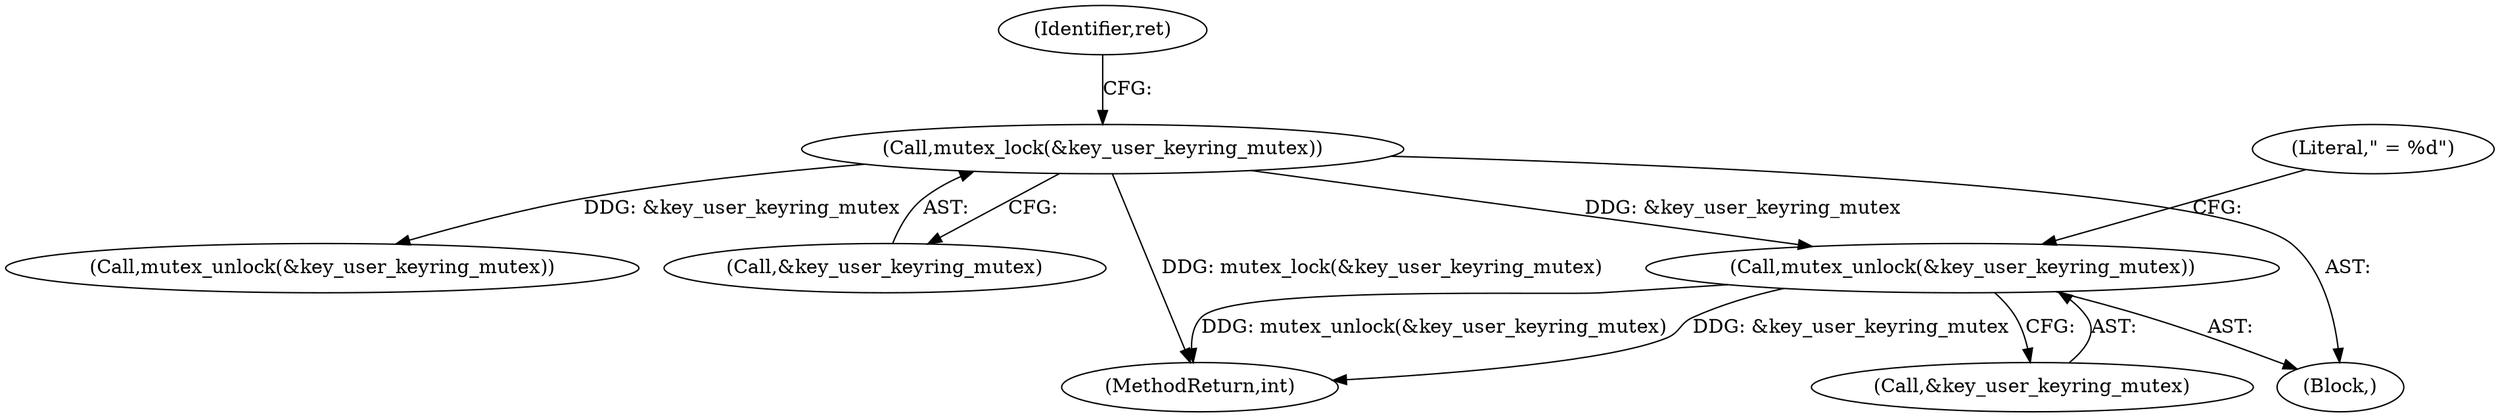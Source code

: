 digraph "0_linux_237bbd29f7a049d310d907f4b2716a7feef9abf3_1@API" {
"1000276" [label="(Call,mutex_unlock(&key_user_keyring_mutex))"];
"1000156" [label="(Call,mutex_lock(&key_user_keyring_mutex))"];
"1000284" [label="(MethodReturn,int)"];
"1000157" [label="(Call,&key_user_keyring_mutex)"];
"1000280" [label="(Literal,\" = %d\")"];
"1000277" [label="(Call,&key_user_keyring_mutex)"];
"1000276" [label="(Call,mutex_unlock(&key_user_keyring_mutex))"];
"1000156" [label="(Call,mutex_lock(&key_user_keyring_mutex))"];
"1000106" [label="(Block,)"];
"1000262" [label="(Call,mutex_unlock(&key_user_keyring_mutex))"];
"1000160" [label="(Identifier,ret)"];
"1000276" -> "1000106"  [label="AST: "];
"1000276" -> "1000277"  [label="CFG: "];
"1000277" -> "1000276"  [label="AST: "];
"1000280" -> "1000276"  [label="CFG: "];
"1000276" -> "1000284"  [label="DDG: mutex_unlock(&key_user_keyring_mutex)"];
"1000276" -> "1000284"  [label="DDG: &key_user_keyring_mutex"];
"1000156" -> "1000276"  [label="DDG: &key_user_keyring_mutex"];
"1000156" -> "1000106"  [label="AST: "];
"1000156" -> "1000157"  [label="CFG: "];
"1000157" -> "1000156"  [label="AST: "];
"1000160" -> "1000156"  [label="CFG: "];
"1000156" -> "1000284"  [label="DDG: mutex_lock(&key_user_keyring_mutex)"];
"1000156" -> "1000262"  [label="DDG: &key_user_keyring_mutex"];
}
